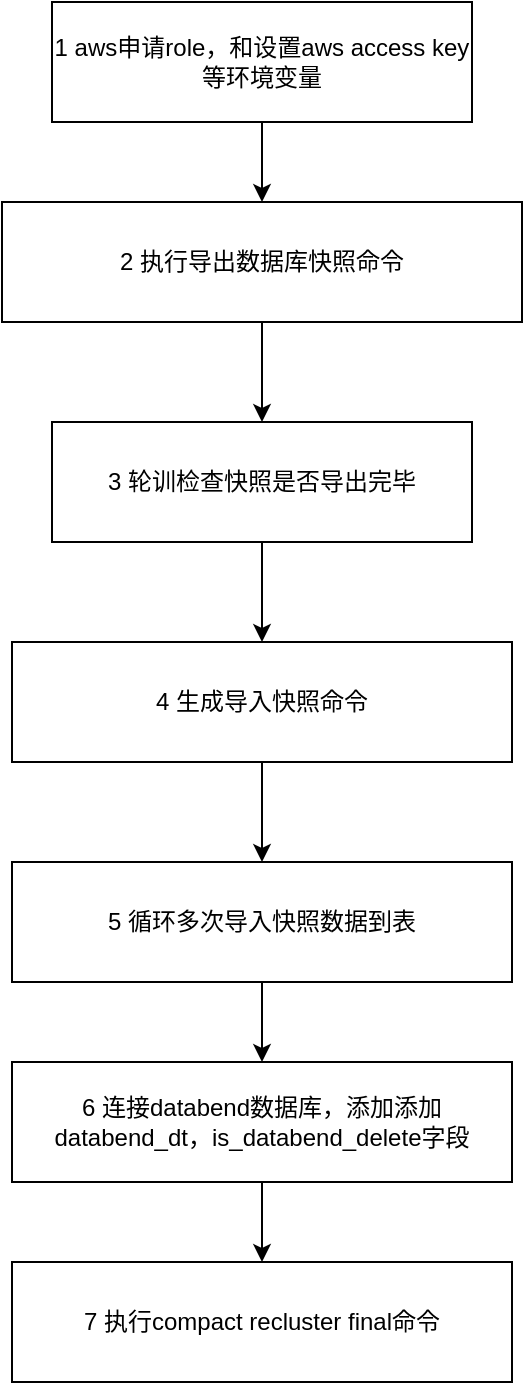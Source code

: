 <mxfile version="27.2.0">
  <diagram name="第 1 页" id="JdthtG33Z8Bfilth4-Pt">
    <mxGraphModel dx="1234" dy="763" grid="1" gridSize="10" guides="1" tooltips="1" connect="1" arrows="1" fold="1" page="1" pageScale="1" pageWidth="1654" pageHeight="1169" math="0" shadow="0">
      <root>
        <mxCell id="0" />
        <mxCell id="1" parent="0" />
        <mxCell id="mJ7DN0NJPm78vNrxPyQj-7" style="edgeStyle=orthogonalEdgeStyle;rounded=0;orthogonalLoop=1;jettySize=auto;html=1;exitX=0.5;exitY=1;exitDx=0;exitDy=0;entryX=0.5;entryY=0;entryDx=0;entryDy=0;" edge="1" parent="1" source="mJ7DN0NJPm78vNrxPyQj-1" target="mJ7DN0NJPm78vNrxPyQj-3">
          <mxGeometry relative="1" as="geometry" />
        </mxCell>
        <mxCell id="mJ7DN0NJPm78vNrxPyQj-1" value="1 aws申请role，和设置aws access key等环境变量" style="rounded=0;whiteSpace=wrap;html=1;" vertex="1" parent="1">
          <mxGeometry x="555" y="80" width="210" height="60" as="geometry" />
        </mxCell>
        <mxCell id="mJ7DN0NJPm78vNrxPyQj-8" style="edgeStyle=orthogonalEdgeStyle;rounded=0;orthogonalLoop=1;jettySize=auto;html=1;exitX=0.5;exitY=1;exitDx=0;exitDy=0;entryX=0.5;entryY=0;entryDx=0;entryDy=0;" edge="1" parent="1" source="mJ7DN0NJPm78vNrxPyQj-3" target="mJ7DN0NJPm78vNrxPyQj-4">
          <mxGeometry relative="1" as="geometry" />
        </mxCell>
        <mxCell id="mJ7DN0NJPm78vNrxPyQj-3" value="2 执行导出数据库快照命令" style="rounded=0;whiteSpace=wrap;html=1;" vertex="1" parent="1">
          <mxGeometry x="530" y="180" width="260" height="60" as="geometry" />
        </mxCell>
        <mxCell id="mJ7DN0NJPm78vNrxPyQj-9" style="edgeStyle=orthogonalEdgeStyle;rounded=0;orthogonalLoop=1;jettySize=auto;html=1;exitX=0.5;exitY=1;exitDx=0;exitDy=0;" edge="1" parent="1" source="mJ7DN0NJPm78vNrxPyQj-4" target="mJ7DN0NJPm78vNrxPyQj-5">
          <mxGeometry relative="1" as="geometry" />
        </mxCell>
        <mxCell id="mJ7DN0NJPm78vNrxPyQj-4" value="3 轮训检查快照是否导出完毕" style="rounded=0;whiteSpace=wrap;html=1;" vertex="1" parent="1">
          <mxGeometry x="555" y="290" width="210" height="60" as="geometry" />
        </mxCell>
        <mxCell id="mJ7DN0NJPm78vNrxPyQj-10" style="edgeStyle=orthogonalEdgeStyle;rounded=0;orthogonalLoop=1;jettySize=auto;html=1;exitX=0.5;exitY=1;exitDx=0;exitDy=0;entryX=0.5;entryY=0;entryDx=0;entryDy=0;" edge="1" parent="1" source="mJ7DN0NJPm78vNrxPyQj-5" target="mJ7DN0NJPm78vNrxPyQj-6">
          <mxGeometry relative="1" as="geometry" />
        </mxCell>
        <mxCell id="mJ7DN0NJPm78vNrxPyQj-5" value="4 生成导入快照命令" style="rounded=0;whiteSpace=wrap;html=1;" vertex="1" parent="1">
          <mxGeometry x="535" y="400" width="250" height="60" as="geometry" />
        </mxCell>
        <mxCell id="mJ7DN0NJPm78vNrxPyQj-14" style="edgeStyle=orthogonalEdgeStyle;rounded=0;orthogonalLoop=1;jettySize=auto;html=1;exitX=0.5;exitY=1;exitDx=0;exitDy=0;entryX=0.5;entryY=0;entryDx=0;entryDy=0;" edge="1" parent="1" source="mJ7DN0NJPm78vNrxPyQj-6" target="mJ7DN0NJPm78vNrxPyQj-12">
          <mxGeometry relative="1" as="geometry" />
        </mxCell>
        <mxCell id="mJ7DN0NJPm78vNrxPyQj-6" value="5 循环多次导入快照数据到表" style="rounded=0;whiteSpace=wrap;html=1;" vertex="1" parent="1">
          <mxGeometry x="535" y="510" width="250" height="60" as="geometry" />
        </mxCell>
        <mxCell id="mJ7DN0NJPm78vNrxPyQj-15" style="edgeStyle=orthogonalEdgeStyle;rounded=0;orthogonalLoop=1;jettySize=auto;html=1;exitX=0.5;exitY=1;exitDx=0;exitDy=0;" edge="1" parent="1" source="mJ7DN0NJPm78vNrxPyQj-12" target="mJ7DN0NJPm78vNrxPyQj-13">
          <mxGeometry relative="1" as="geometry" />
        </mxCell>
        <mxCell id="mJ7DN0NJPm78vNrxPyQj-12" value="&lt;div&gt;6 连接databend数据库，添加添加databend_dt，is_databend_delete字段&lt;/div&gt;" style="rounded=0;whiteSpace=wrap;html=1;" vertex="1" parent="1">
          <mxGeometry x="535" y="610" width="250" height="60" as="geometry" />
        </mxCell>
        <mxCell id="mJ7DN0NJPm78vNrxPyQj-13" value="7 执行compact recluster final命令" style="rounded=0;whiteSpace=wrap;html=1;" vertex="1" parent="1">
          <mxGeometry x="535" y="710" width="250" height="60" as="geometry" />
        </mxCell>
      </root>
    </mxGraphModel>
  </diagram>
</mxfile>
